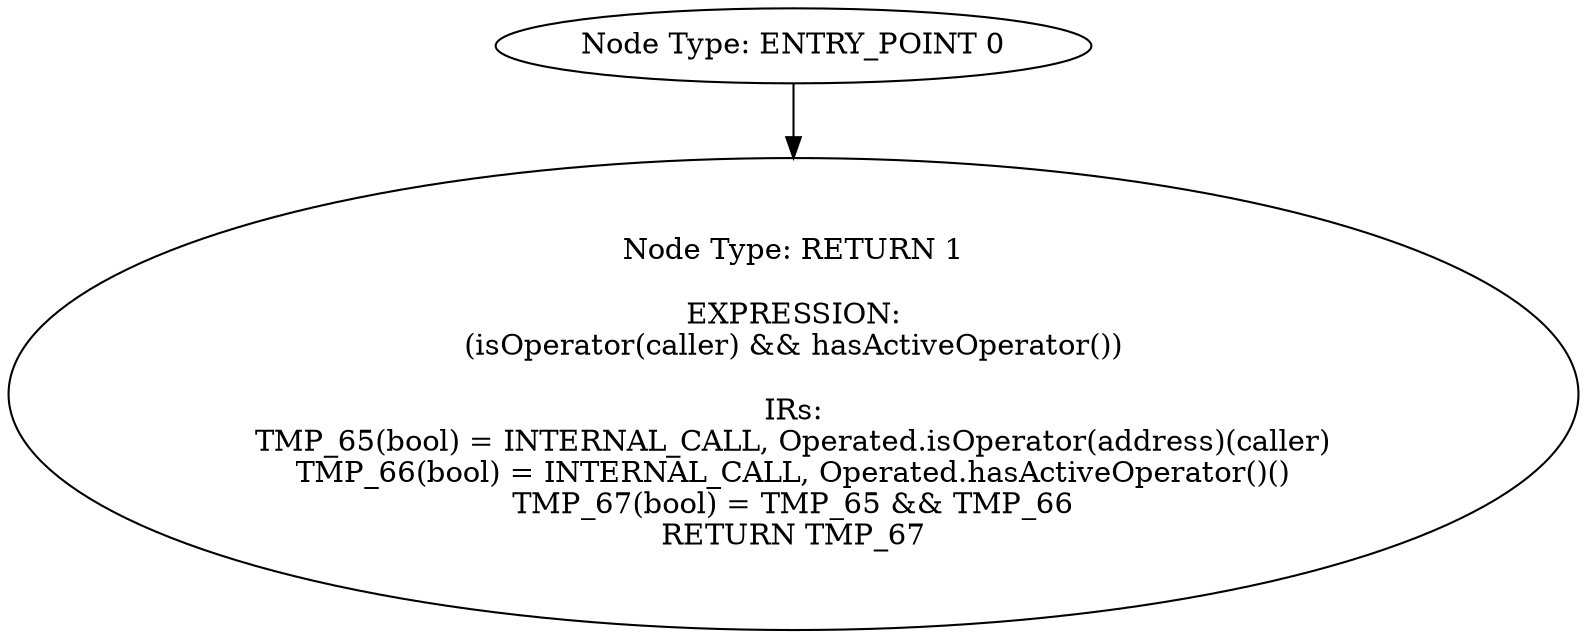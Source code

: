 digraph{
0[label="Node Type: ENTRY_POINT 0
"];
0->1;
1[label="Node Type: RETURN 1

EXPRESSION:
(isOperator(caller) && hasActiveOperator())

IRs:
TMP_65(bool) = INTERNAL_CALL, Operated.isOperator(address)(caller)
TMP_66(bool) = INTERNAL_CALL, Operated.hasActiveOperator()()
TMP_67(bool) = TMP_65 && TMP_66
RETURN TMP_67"];
}
